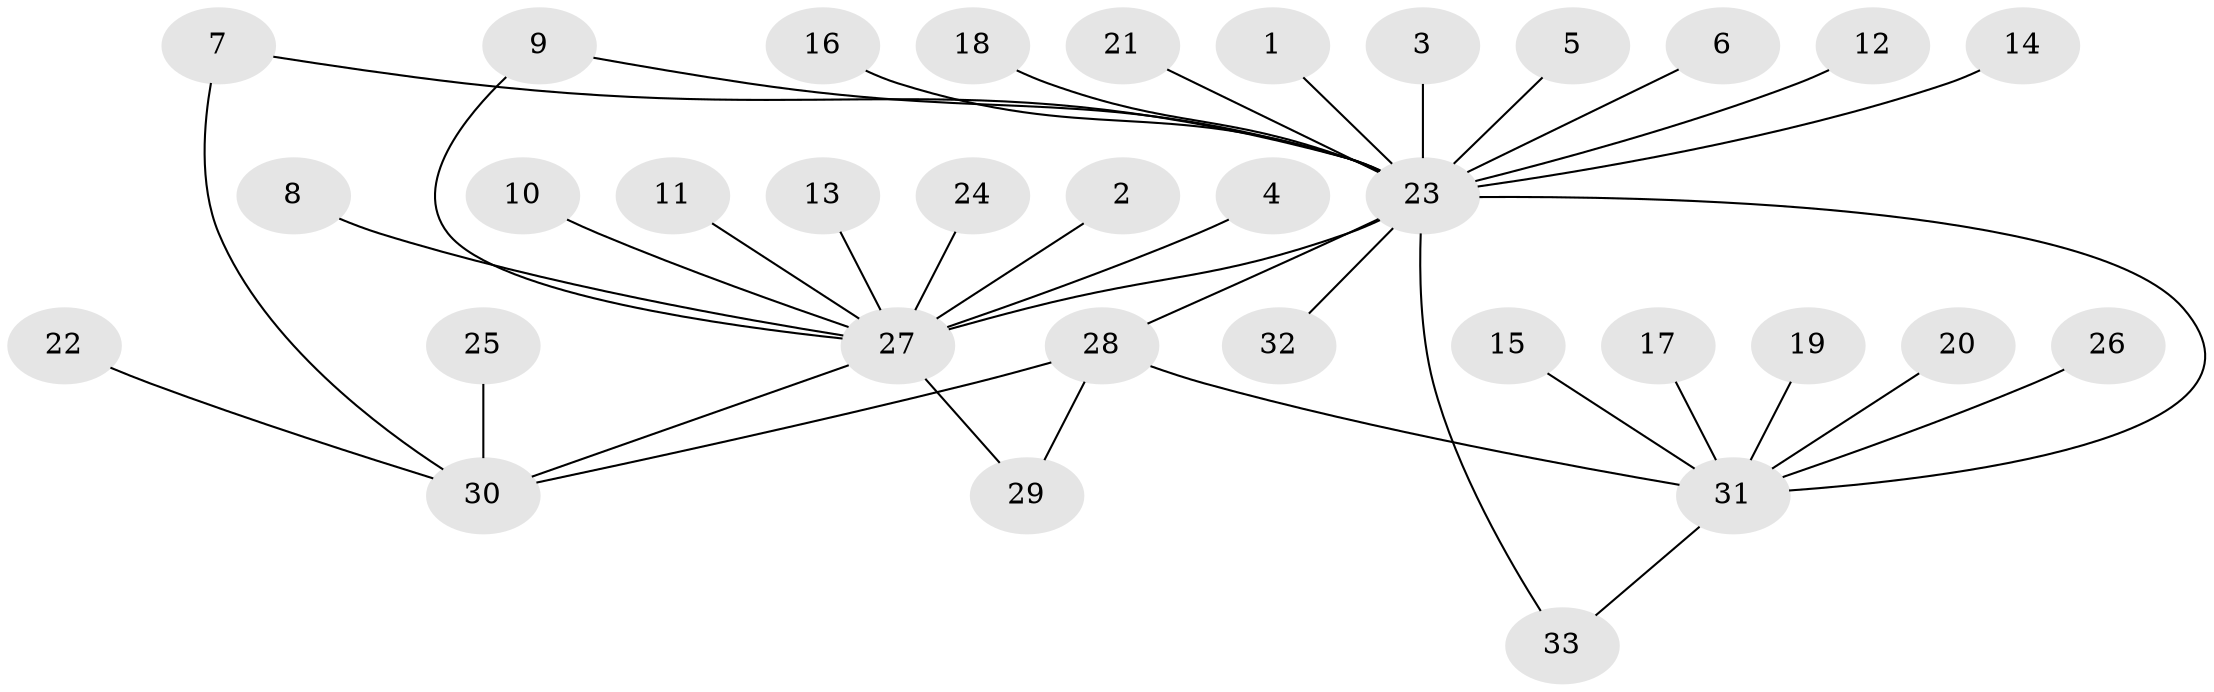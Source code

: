 // original degree distribution, {15: 0.015151515151515152, 19: 0.015151515151515152, 5: 0.015151515151515152, 3: 0.06060606060606061, 1: 0.6212121212121212, 2: 0.19696969696969696, 7: 0.015151515151515152, 9: 0.015151515151515152, 4: 0.030303030303030304, 6: 0.015151515151515152}
// Generated by graph-tools (version 1.1) at 2025/49/03/09/25 03:49:57]
// undirected, 33 vertices, 38 edges
graph export_dot {
graph [start="1"]
  node [color=gray90,style=filled];
  1;
  2;
  3;
  4;
  5;
  6;
  7;
  8;
  9;
  10;
  11;
  12;
  13;
  14;
  15;
  16;
  17;
  18;
  19;
  20;
  21;
  22;
  23;
  24;
  25;
  26;
  27;
  28;
  29;
  30;
  31;
  32;
  33;
  1 -- 23 [weight=1.0];
  2 -- 27 [weight=1.0];
  3 -- 23 [weight=1.0];
  4 -- 27 [weight=1.0];
  5 -- 23 [weight=1.0];
  6 -- 23 [weight=1.0];
  7 -- 23 [weight=1.0];
  7 -- 30 [weight=1.0];
  8 -- 27 [weight=1.0];
  9 -- 23 [weight=1.0];
  9 -- 27 [weight=1.0];
  10 -- 27 [weight=1.0];
  11 -- 27 [weight=1.0];
  12 -- 23 [weight=1.0];
  13 -- 27 [weight=1.0];
  14 -- 23 [weight=1.0];
  15 -- 31 [weight=1.0];
  16 -- 23 [weight=1.0];
  17 -- 31 [weight=1.0];
  18 -- 23 [weight=1.0];
  19 -- 31 [weight=1.0];
  20 -- 31 [weight=1.0];
  21 -- 23 [weight=1.0];
  22 -- 30 [weight=1.0];
  23 -- 27 [weight=2.0];
  23 -- 28 [weight=1.0];
  23 -- 31 [weight=1.0];
  23 -- 32 [weight=1.0];
  23 -- 33 [weight=1.0];
  24 -- 27 [weight=1.0];
  25 -- 30 [weight=1.0];
  26 -- 31 [weight=1.0];
  27 -- 29 [weight=1.0];
  27 -- 30 [weight=1.0];
  28 -- 29 [weight=1.0];
  28 -- 30 [weight=1.0];
  28 -- 31 [weight=1.0];
  31 -- 33 [weight=1.0];
}
